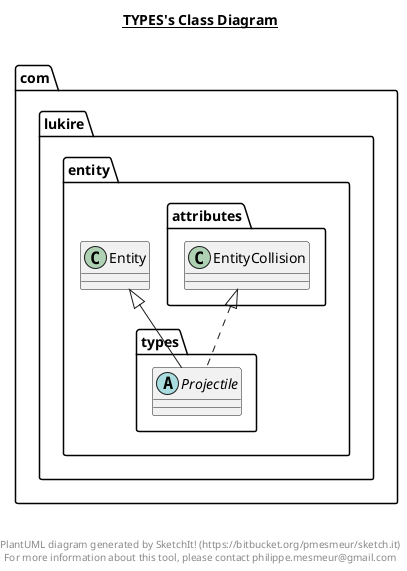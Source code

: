 @startuml

title __TYPES's Class Diagram__\n

  namespace com.lukire.entity {
    namespace types {
      abstract class com.lukire.entity.types.Projectile {
      }
    }
  }
  

  com.lukire.entity.types.Projectile .up.|> com.lukire.entity.attributes.EntityCollision
  com.lukire.entity.types.Projectile -up-|> com.lukire.entity.Entity


right footer


PlantUML diagram generated by SketchIt! (https://bitbucket.org/pmesmeur/sketch.it)
For more information about this tool, please contact philippe.mesmeur@gmail.com
endfooter

@enduml
